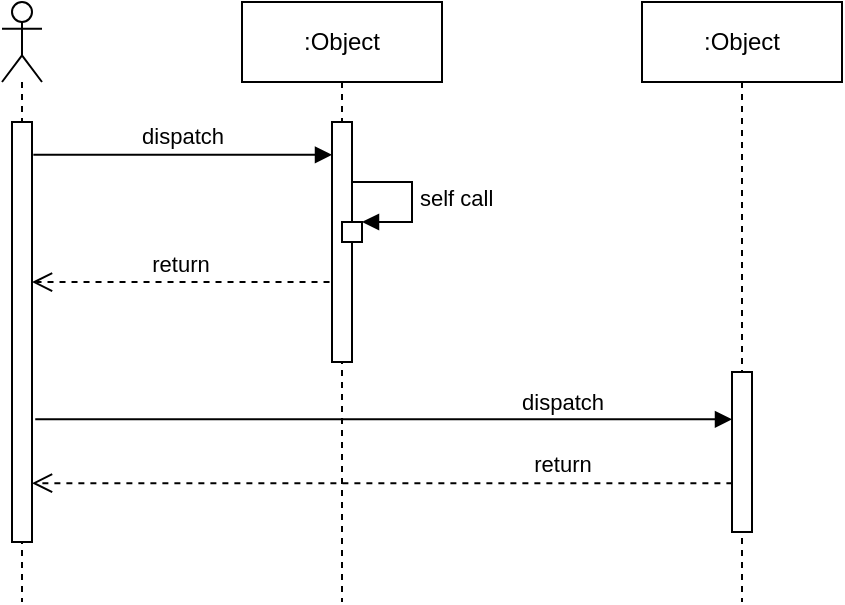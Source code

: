 <mxfile version="14.7.4" type="embed"><diagram id="23iRSUPoRavnBvh4doch" name="Page-1"><mxGraphModel dx="1081" dy="528" grid="1" gridSize="10" guides="1" tooltips="1" connect="1" arrows="1" fold="1" page="1" pageScale="1" pageWidth="827" pageHeight="1169" math="0" shadow="0"><root><mxCell id="0"/><mxCell id="1" parent="0"/><mxCell id="3" value="" style="shape=umlLifeline;participant=umlActor;perimeter=lifelinePerimeter;whiteSpace=wrap;html=1;container=1;collapsible=0;recursiveResize=0;verticalAlign=top;spacingTop=36;outlineConnect=0;" vertex="1" parent="1"><mxGeometry x="150" y="360" width="20" height="300" as="geometry"/></mxCell><mxCell id="6" value="" style="html=1;points=[];perimeter=orthogonalPerimeter;" vertex="1" parent="3"><mxGeometry x="5" y="60" width="10" height="210" as="geometry"/></mxCell><mxCell id="4" value=":Object" style="shape=umlLifeline;perimeter=lifelinePerimeter;whiteSpace=wrap;html=1;container=1;collapsible=0;recursiveResize=0;outlineConnect=0;" vertex="1" parent="1"><mxGeometry x="270" y="360" width="100" height="300" as="geometry"/></mxCell><mxCell id="7" value="" style="html=1;points=[];perimeter=orthogonalPerimeter;" vertex="1" parent="4"><mxGeometry x="45" y="60" width="10" height="120" as="geometry"/></mxCell><mxCell id="5" value=":Object" style="shape=umlLifeline;perimeter=lifelinePerimeter;whiteSpace=wrap;html=1;container=1;collapsible=0;recursiveResize=0;outlineConnect=0;" vertex="1" parent="1"><mxGeometry x="470" y="360" width="100" height="300" as="geometry"/></mxCell><mxCell id="8" value="" style="html=1;points=[];perimeter=orthogonalPerimeter;" vertex="1" parent="1"><mxGeometry x="515" y="545" width="10" height="80" as="geometry"/></mxCell><mxCell id="10" value="dispatch" style="html=1;verticalAlign=bottom;endArrow=block;exitX=1.067;exitY=0.078;exitDx=0;exitDy=0;exitPerimeter=0;" edge="1" parent="1" source="6" target="7"><mxGeometry width="80" relative="1" as="geometry"><mxPoint x="540" y="510" as="sourcePoint"/><mxPoint x="310" y="436" as="targetPoint"/></mxGeometry></mxCell><mxCell id="11" value="" style="html=1;points=[];perimeter=orthogonalPerimeter;" vertex="1" parent="1"><mxGeometry x="320" y="470" width="10" height="10" as="geometry"/></mxCell><mxCell id="12" value="self call" style="edgeStyle=orthogonalEdgeStyle;html=1;align=left;spacingLeft=2;endArrow=block;rounded=0;entryX=1;entryY=0;" edge="1" target="11" parent="1"><mxGeometry relative="1" as="geometry"><mxPoint x="325" y="450" as="sourcePoint"/><Array as="points"><mxPoint x="355" y="450"/></Array></mxGeometry></mxCell><mxCell id="13" value="return" style="html=1;verticalAlign=bottom;endArrow=open;dashed=1;endSize=8;exitX=-0.124;exitY=0.667;exitDx=0;exitDy=0;exitPerimeter=0;" edge="1" parent="1" source="7" target="6"><mxGeometry relative="1" as="geometry"><mxPoint x="300" y="500" as="sourcePoint"/><mxPoint x="220" y="500" as="targetPoint"/></mxGeometry></mxCell><mxCell id="14" value="dispatch" style="html=1;verticalAlign=bottom;endArrow=block;exitX=1.162;exitY=0.708;exitDx=0;exitDy=0;exitPerimeter=0;" edge="1" parent="1" source="6" target="8"><mxGeometry x="0.512" width="80" relative="1" as="geometry"><mxPoint x="175.67" y="446.38" as="sourcePoint"/><mxPoint x="460" y="569" as="targetPoint"/><mxPoint as="offset"/></mxGeometry></mxCell><mxCell id="15" value="return" style="html=1;verticalAlign=bottom;endArrow=open;dashed=1;endSize=8;exitX=0.019;exitY=0.695;exitDx=0;exitDy=0;exitPerimeter=0;" edge="1" parent="1" source="8" target="6"><mxGeometry x="-0.513" y="-1" relative="1" as="geometry"><mxPoint x="508.76" y="600" as="sourcePoint"/><mxPoint x="360" y="600" as="targetPoint"/><mxPoint as="offset"/></mxGeometry></mxCell></root></mxGraphModel></diagram></mxfile>